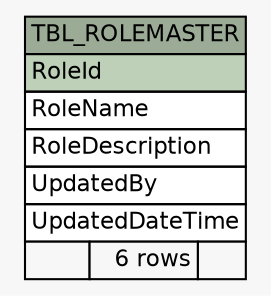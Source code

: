 // dot 2.38.0 on Windows 10 10.0
// SchemaSpy rev 590
digraph "TBL_ROLEMASTER" {
  graph [
    rankdir="RL"
    bgcolor="#f7f7f7"
    nodesep="0.18"
    ranksep="0.46"
    fontname="Helvetica"
    fontsize="11"
  ];
  node [
    fontname="Helvetica"
    fontsize="11"
    shape="plaintext"
  ];
  edge [
    arrowsize="0.8"
  ];
  "TBL_ROLEMASTER" [
    label=<
    <TABLE BORDER="0" CELLBORDER="1" CELLSPACING="0" BGCOLOR="#ffffff">
      <TR><TD COLSPAN="3" BGCOLOR="#9bab96" ALIGN="CENTER">TBL_ROLEMASTER</TD></TR>
      <TR><TD PORT="RoleId" COLSPAN="3" BGCOLOR="#bed1b8" ALIGN="LEFT">RoleId</TD></TR>
      <TR><TD PORT="RoleName" COLSPAN="3" ALIGN="LEFT">RoleName</TD></TR>
      <TR><TD PORT="RoleDescription" COLSPAN="3" ALIGN="LEFT">RoleDescription</TD></TR>
      <TR><TD PORT="UpdatedBy" COLSPAN="3" ALIGN="LEFT">UpdatedBy</TD></TR>
      <TR><TD PORT="UpdatedDateTime" COLSPAN="3" ALIGN="LEFT">UpdatedDateTime</TD></TR>
      <TR><TD ALIGN="LEFT" BGCOLOR="#f7f7f7">  </TD><TD ALIGN="RIGHT" BGCOLOR="#f7f7f7">6 rows</TD><TD ALIGN="RIGHT" BGCOLOR="#f7f7f7">  </TD></TR>
    </TABLE>>
    URL="tables/TBL_ROLEMASTER.html"
    tooltip="TBL_ROLEMASTER"
  ];
}
